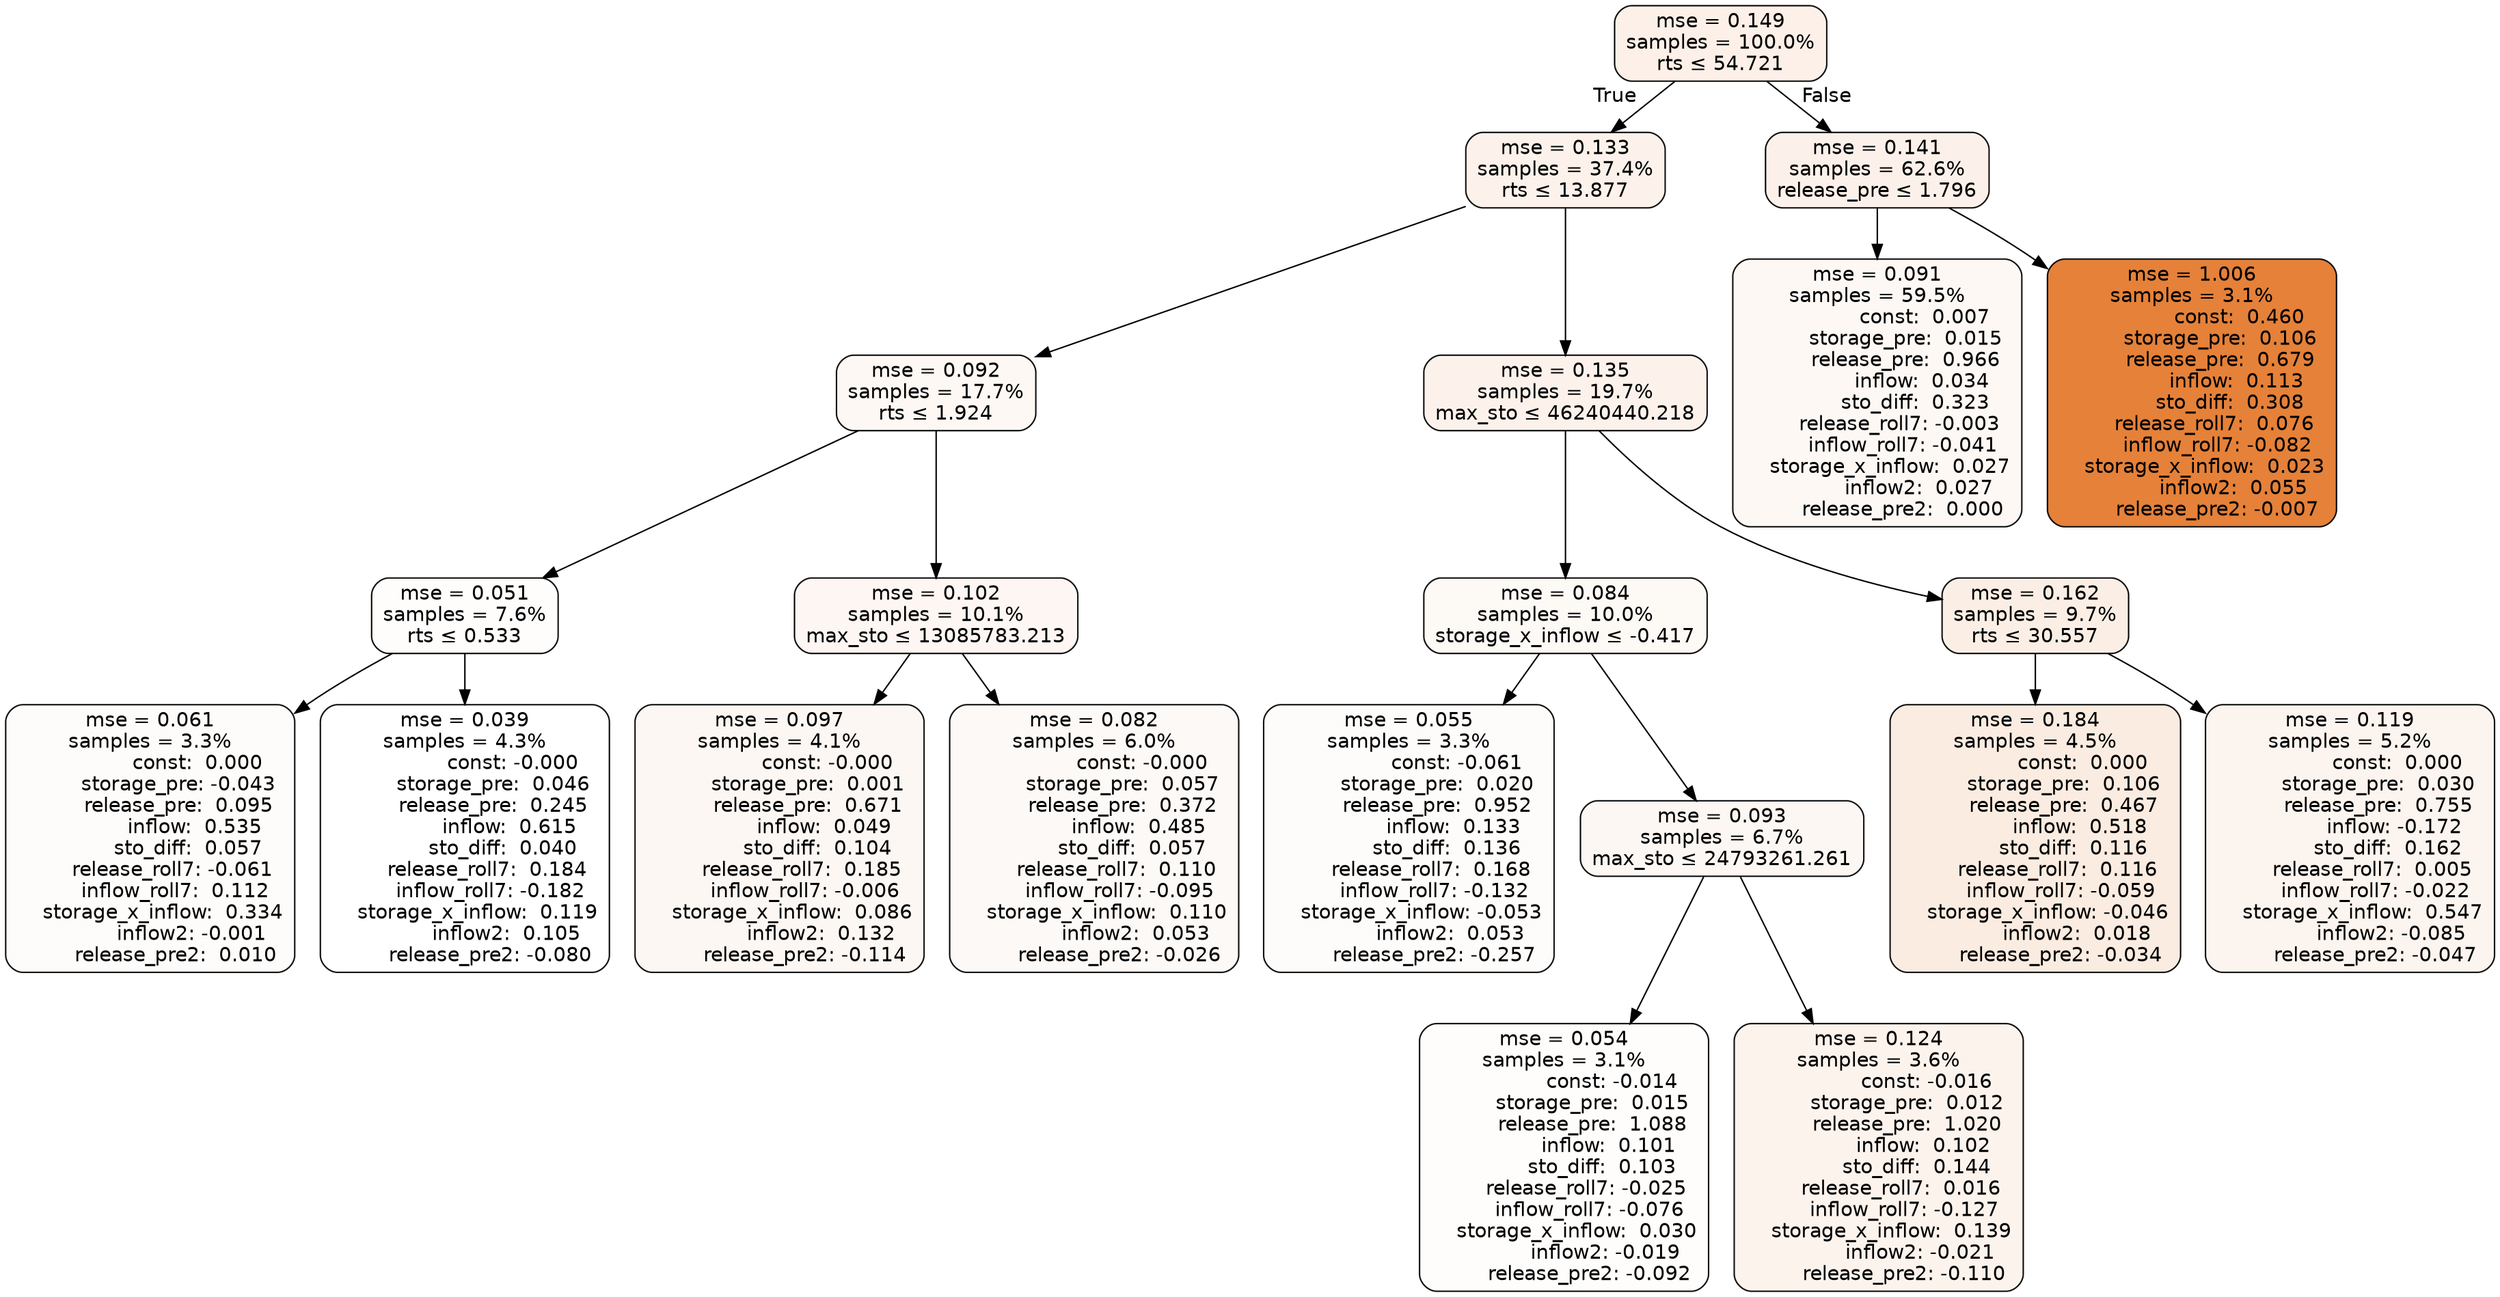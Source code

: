digraph tree {
bgcolor="transparent"
node [shape=rectangle, style="filled, rounded", color="black", fontname=helvetica] ;
edge [fontname=helvetica] ;
	"0" [label="mse = 0.149
samples = 100.0%
rts &le; 54.721", fillcolor="#fcf0e8"]
	"1" [label="mse = 0.133
samples = 37.4%
rts &le; 13.877", fillcolor="#fcf2eb"]
	"2" [label="mse = 0.092
samples = 17.7%
rts &le; 1.924", fillcolor="#fdf8f4"]
	"3" [label="mse = 0.051
samples = 7.6%
rts &le; 0.533", fillcolor="#fefdfc"]
	"4" [label="mse = 0.061
samples = 3.3%
               const:  0.000
         storage_pre: -0.043
         release_pre:  0.095
              inflow:  0.535
            sto_diff:  0.057
       release_roll7: -0.061
        inflow_roll7:  0.112
    storage_x_inflow:  0.334
             inflow2: -0.001
        release_pre2:  0.010", fillcolor="#fefcfa"]
	"5" [label="mse = 0.039
samples = 4.3%
               const: -0.000
         storage_pre:  0.046
         release_pre:  0.245
              inflow:  0.615
            sto_diff:  0.040
       release_roll7:  0.184
        inflow_roll7: -0.182
    storage_x_inflow:  0.119
             inflow2:  0.105
        release_pre2: -0.080", fillcolor="#ffffff"]
	"6" [label="mse = 0.102
samples = 10.1%
max_sto &le; 13085783.213", fillcolor="#fdf6f2"]
	"7" [label="mse = 0.097
samples = 4.1%
               const: -0.000
         storage_pre:  0.001
         release_pre:  0.671
              inflow:  0.049
            sto_diff:  0.104
       release_roll7:  0.185
        inflow_roll7: -0.006
    storage_x_inflow:  0.086
             inflow2:  0.132
        release_pre2: -0.114", fillcolor="#fdf7f3"]
	"8" [label="mse = 0.082
samples = 6.0%
               const: -0.000
         storage_pre:  0.057
         release_pre:  0.372
              inflow:  0.485
            sto_diff:  0.057
       release_roll7:  0.110
        inflow_roll7: -0.095
    storage_x_inflow:  0.110
             inflow2:  0.053
        release_pre2: -0.026", fillcolor="#fdf9f6"]
	"9" [label="mse = 0.135
samples = 19.7%
max_sto &le; 46240440.218", fillcolor="#fcf2eb"]
	"10" [label="mse = 0.084
samples = 10.0%
storage_x_inflow &le; -0.417", fillcolor="#fdf9f5"]
	"11" [label="mse = 0.055
samples = 3.3%
               const: -0.061
         storage_pre:  0.020
         release_pre:  0.952
              inflow:  0.133
            sto_diff:  0.136
       release_roll7:  0.168
        inflow_roll7: -0.132
    storage_x_inflow: -0.053
             inflow2:  0.053
        release_pre2: -0.257", fillcolor="#fefcfb"]
	"12" [label="mse = 0.093
samples = 6.7%
max_sto &le; 24793261.261", fillcolor="#fdf7f3"]
	"13" [label="mse = 0.054
samples = 3.1%
               const: -0.014
         storage_pre:  0.015
         release_pre:  1.088
              inflow:  0.101
            sto_diff:  0.103
       release_roll7: -0.025
        inflow_roll7: -0.076
    storage_x_inflow:  0.030
             inflow2: -0.019
        release_pre2: -0.092", fillcolor="#fefdfb"]
	"14" [label="mse = 0.124
samples = 3.6%
               const: -0.016
         storage_pre:  0.012
         release_pre:  1.020
              inflow:  0.102
            sto_diff:  0.144
       release_roll7:  0.016
        inflow_roll7: -0.127
    storage_x_inflow:  0.139
             inflow2: -0.021
        release_pre2: -0.110", fillcolor="#fcf3ed"]
	"15" [label="mse = 0.162
samples = 9.7%
rts &le; 30.557", fillcolor="#fbefe5"]
	"16" [label="mse = 0.184
samples = 4.5%
               const:  0.000
         storage_pre:  0.106
         release_pre:  0.467
              inflow:  0.518
            sto_diff:  0.116
       release_roll7:  0.116
        inflow_roll7: -0.059
    storage_x_inflow: -0.046
             inflow2:  0.018
        release_pre2: -0.034", fillcolor="#fbece1"]
	"17" [label="mse = 0.119
samples = 5.2%
               const:  0.000
         storage_pre:  0.030
         release_pre:  0.755
              inflow: -0.172
            sto_diff:  0.162
       release_roll7:  0.005
        inflow_roll7: -0.022
    storage_x_inflow:  0.547
             inflow2: -0.085
        release_pre2: -0.047", fillcolor="#fcf4ee"]
	"18" [label="mse = 0.141
samples = 62.6%
release_pre &le; 1.796", fillcolor="#fcf1ea"]
	"19" [label="mse = 0.091
samples = 59.5%
               const:  0.007
         storage_pre:  0.015
         release_pre:  0.966
              inflow:  0.034
            sto_diff:  0.323
       release_roll7: -0.003
        inflow_roll7: -0.041
    storage_x_inflow:  0.027
             inflow2:  0.027
        release_pre2:  0.000", fillcolor="#fdf8f4"]
	"20" [label="mse = 1.006
samples = 3.1%
               const:  0.460
         storage_pre:  0.106
         release_pre:  0.679
              inflow:  0.113
            sto_diff:  0.308
       release_roll7:  0.076
        inflow_roll7: -0.082
    storage_x_inflow:  0.023
             inflow2:  0.055
        release_pre2: -0.007", fillcolor="#e58139"]

	"0" -> "1" [labeldistance=2.5, labelangle=45, headlabel="True"]
	"1" -> "2"
	"2" -> "3"
	"3" -> "4"
	"3" -> "5"
	"2" -> "6"
	"6" -> "7"
	"6" -> "8"
	"1" -> "9"
	"9" -> "10"
	"10" -> "11"
	"10" -> "12"
	"12" -> "13"
	"12" -> "14"
	"9" -> "15"
	"15" -> "16"
	"15" -> "17"
	"0" -> "18" [labeldistance=2.5, labelangle=-45, headlabel="False"]
	"18" -> "19"
	"18" -> "20"
}
